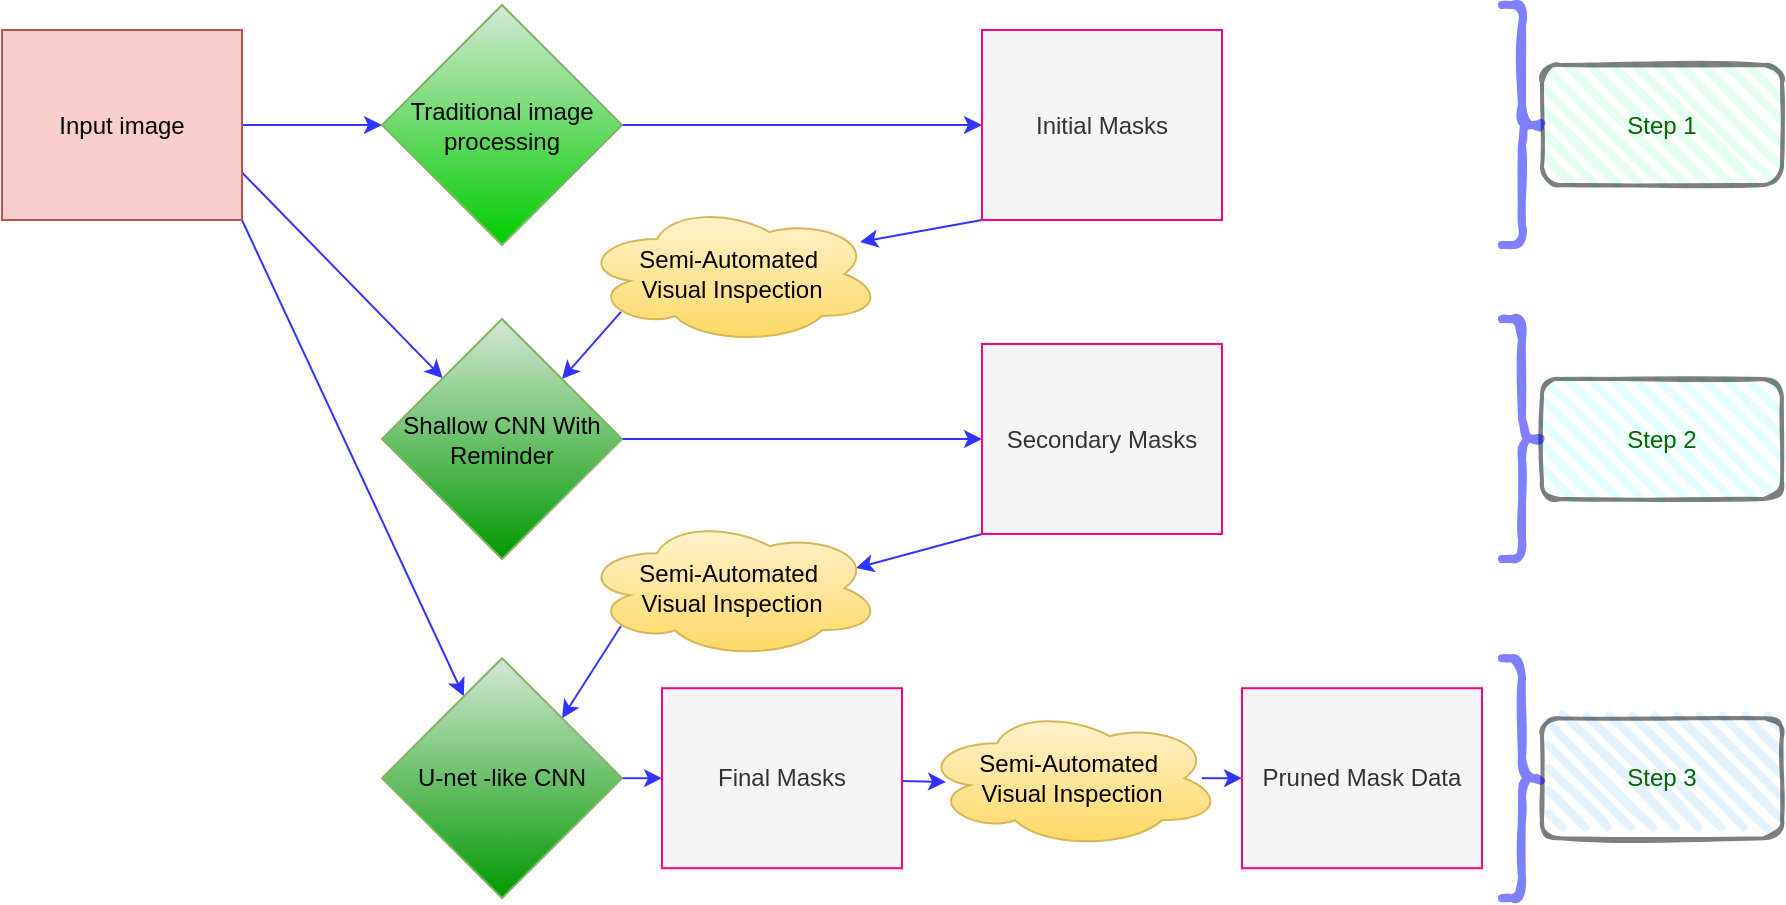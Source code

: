 <mxfile version="20.0.4" type="github">
  <diagram id="r9_r-VSVKq63BH939Twn" name="Page-1">
    <mxGraphModel dx="854" dy="468" grid="1" gridSize="10" guides="1" tooltips="1" connect="1" arrows="1" fold="1" page="1" pageScale="1" pageWidth="850" pageHeight="1100" math="0" shadow="0">
      <root>
        <mxCell id="0" />
        <mxCell id="1" parent="0" />
        <mxCell id="cdHtlaF4ST1oQyQ4LSar-21" value="" style="edgeStyle=none;rounded=0;orthogonalLoop=1;jettySize=auto;html=1;fillColor=#dae8fc;strokeColor=#3333FF;" edge="1" parent="1" source="cdHtlaF4ST1oQyQ4LSar-14" target="cdHtlaF4ST1oQyQ4LSar-20">
          <mxGeometry relative="1" as="geometry" />
        </mxCell>
        <mxCell id="cdHtlaF4ST1oQyQ4LSar-32" value="" style="edgeStyle=none;rounded=0;orthogonalLoop=1;jettySize=auto;html=1;exitX=1;exitY=0.75;exitDx=0;exitDy=0;fillColor=#dae8fc;strokeColor=#3333FF;" edge="1" parent="1" source="cdHtlaF4ST1oQyQ4LSar-14" target="cdHtlaF4ST1oQyQ4LSar-31">
          <mxGeometry relative="1" as="geometry" />
        </mxCell>
        <mxCell id="cdHtlaF4ST1oQyQ4LSar-44" style="edgeStyle=none;rounded=0;orthogonalLoop=1;jettySize=auto;html=1;exitX=1;exitY=1;exitDx=0;exitDy=0;fillColor=#dae8fc;strokeColor=#3333FF;" edge="1" parent="1" source="cdHtlaF4ST1oQyQ4LSar-14" target="cdHtlaF4ST1oQyQ4LSar-40">
          <mxGeometry relative="1" as="geometry" />
        </mxCell>
        <mxCell id="cdHtlaF4ST1oQyQ4LSar-14" value="Input image" style="rounded=1;whiteSpace=wrap;html=1;arcSize=0;fillColor=#f8cecc;strokeColor=#b85450;" vertex="1" parent="1">
          <mxGeometry x="210" y="490" width="120" height="95" as="geometry" />
        </mxCell>
        <mxCell id="cdHtlaF4ST1oQyQ4LSar-26" value="" style="edgeStyle=none;rounded=0;orthogonalLoop=1;jettySize=auto;html=1;fillColor=#dae8fc;strokeColor=#3333FF;exitX=1;exitY=0.5;exitDx=0;exitDy=0;" edge="1" parent="1" source="cdHtlaF4ST1oQyQ4LSar-20" target="cdHtlaF4ST1oQyQ4LSar-25">
          <mxGeometry relative="1" as="geometry">
            <mxPoint x="540" y="537.5" as="sourcePoint" />
          </mxGeometry>
        </mxCell>
        <mxCell id="cdHtlaF4ST1oQyQ4LSar-20" value="Traditional image processing" style="rhombus;whiteSpace=wrap;html=1;rounded=1;arcSize=0;fillColor=#d5e8d4;strokeColor=#82b366;gradientColor=#00CC00;" vertex="1" parent="1">
          <mxGeometry x="400" y="477.5" width="120" height="120" as="geometry" />
        </mxCell>
        <mxCell id="cdHtlaF4ST1oQyQ4LSar-28" value="" style="edgeStyle=none;rounded=0;orthogonalLoop=1;jettySize=auto;html=1;fillColor=#dae8fc;strokeColor=#3333FF;exitX=0;exitY=1;exitDx=0;exitDy=0;entryX=0.927;entryY=0.271;entryDx=0;entryDy=0;entryPerimeter=0;" edge="1" parent="1" source="cdHtlaF4ST1oQyQ4LSar-25" target="cdHtlaF4ST1oQyQ4LSar-27">
          <mxGeometry relative="1" as="geometry">
            <mxPoint x="700" y="590" as="sourcePoint" />
            <mxPoint x="652" y="594.5" as="targetPoint" />
          </mxGeometry>
        </mxCell>
        <mxCell id="cdHtlaF4ST1oQyQ4LSar-25" value="Initial Masks" style="whiteSpace=wrap;html=1;rounded=1;arcSize=0;fillColor=#f5f5f5;fontColor=#333333;strokeColor=#FF0080;" vertex="1" parent="1">
          <mxGeometry x="700" y="490" width="120" height="95" as="geometry" />
        </mxCell>
        <mxCell id="cdHtlaF4ST1oQyQ4LSar-29" style="edgeStyle=none;rounded=0;orthogonalLoop=1;jettySize=auto;html=1;entryX=1;entryY=0;entryDx=0;entryDy=0;fillColor=#dae8fc;strokeColor=#3333FF;exitX=0.13;exitY=0.77;exitDx=0;exitDy=0;exitPerimeter=0;" edge="1" parent="1" source="cdHtlaF4ST1oQyQ4LSar-27" target="cdHtlaF4ST1oQyQ4LSar-31">
          <mxGeometry relative="1" as="geometry">
            <mxPoint x="350" y="844.5" as="targetPoint" />
            <mxPoint x="520" y="637.5" as="sourcePoint" />
          </mxGeometry>
        </mxCell>
        <mxCell id="cdHtlaF4ST1oQyQ4LSar-27" value="Semi-Automated&amp;nbsp;&lt;br&gt;Visual Inspection" style="ellipse;shape=cloud;whiteSpace=wrap;html=1;rounded=1;arcSize=0;fillColor=#fff2cc;strokeColor=#d6b656;gradientColor=#ffd966;" vertex="1" parent="1">
          <mxGeometry x="500" y="577" width="150" height="70" as="geometry" />
        </mxCell>
        <mxCell id="cdHtlaF4ST1oQyQ4LSar-34" value="" style="edgeStyle=none;rounded=0;orthogonalLoop=1;jettySize=auto;html=1;fillColor=#dae8fc;strokeColor=#3333FF;exitX=1;exitY=0.5;exitDx=0;exitDy=0;" edge="1" parent="1" source="cdHtlaF4ST1oQyQ4LSar-31" target="cdHtlaF4ST1oQyQ4LSar-33">
          <mxGeometry relative="1" as="geometry">
            <mxPoint x="540" y="694.5" as="sourcePoint" />
          </mxGeometry>
        </mxCell>
        <mxCell id="cdHtlaF4ST1oQyQ4LSar-31" value="Shallow CNN With&lt;br&gt;Reminder" style="rhombus;whiteSpace=wrap;html=1;rounded=1;arcSize=0;fillColor=#d5e8d4;strokeColor=#82b366;gradientColor=#009900;" vertex="1" parent="1">
          <mxGeometry x="400" y="634.5" width="120" height="120" as="geometry" />
        </mxCell>
        <mxCell id="cdHtlaF4ST1oQyQ4LSar-39" value="" style="edgeStyle=none;rounded=0;orthogonalLoop=1;jettySize=auto;html=1;entryX=0.913;entryY=0.356;entryDx=0;entryDy=0;entryPerimeter=0;exitX=0;exitY=1;exitDx=0;exitDy=0;fillColor=#dae8fc;strokeColor=#3333FF;" edge="1" parent="1" source="cdHtlaF4ST1oQyQ4LSar-33" target="cdHtlaF4ST1oQyQ4LSar-37">
          <mxGeometry relative="1" as="geometry">
            <mxPoint x="706.065" y="722" as="sourcePoint" />
            <mxPoint x="659.95" y="753.98" as="targetPoint" />
          </mxGeometry>
        </mxCell>
        <mxCell id="cdHtlaF4ST1oQyQ4LSar-33" value="Secondary Masks" style="whiteSpace=wrap;html=1;rounded=1;arcSize=0;fillColor=#f5f5f5;fontColor=#333333;strokeColor=#FF0080;" vertex="1" parent="1">
          <mxGeometry x="700" y="647" width="120" height="95" as="geometry" />
        </mxCell>
        <mxCell id="cdHtlaF4ST1oQyQ4LSar-41" value="" style="edgeStyle=none;rounded=0;orthogonalLoop=1;jettySize=auto;html=1;fillColor=#dae8fc;strokeColor=#3333FF;exitX=0.13;exitY=0.77;exitDx=0;exitDy=0;exitPerimeter=0;entryX=1;entryY=0;entryDx=0;entryDy=0;" edge="1" parent="1" source="cdHtlaF4ST1oQyQ4LSar-37" target="cdHtlaF4ST1oQyQ4LSar-40">
          <mxGeometry relative="1" as="geometry">
            <mxPoint x="534.2" y="787.2" as="sourcePoint" />
            <mxPoint x="500.001" y="834.101" as="targetPoint" />
          </mxGeometry>
        </mxCell>
        <mxCell id="cdHtlaF4ST1oQyQ4LSar-37" value="Semi-Automated&amp;nbsp;&lt;br&gt;Visual Inspection" style="ellipse;shape=cloud;whiteSpace=wrap;html=1;rounded=1;arcSize=0;fillColor=#fff2cc;strokeColor=#d6b656;gradientColor=#ffd966;" vertex="1" parent="1">
          <mxGeometry x="500" y="734.1" width="150" height="70" as="geometry" />
        </mxCell>
        <mxCell id="cdHtlaF4ST1oQyQ4LSar-43" value="" style="edgeStyle=none;rounded=0;orthogonalLoop=1;jettySize=auto;html=1;fillColor=#dae8fc;strokeColor=#3333FF;exitX=1;exitY=0.5;exitDx=0;exitDy=0;" edge="1" parent="1" source="cdHtlaF4ST1oQyQ4LSar-40" target="cdHtlaF4ST1oQyQ4LSar-42">
          <mxGeometry relative="1" as="geometry">
            <mxPoint x="540" y="864.1" as="sourcePoint" />
          </mxGeometry>
        </mxCell>
        <mxCell id="cdHtlaF4ST1oQyQ4LSar-40" value="U-net -like CNN" style="rhombus;whiteSpace=wrap;html=1;rounded=1;arcSize=0;fillColor=#d5e8d4;strokeColor=#82b366;gradientColor=#009900;" vertex="1" parent="1">
          <mxGeometry x="400" y="804.1" width="120" height="120" as="geometry" />
        </mxCell>
        <mxCell id="cdHtlaF4ST1oQyQ4LSar-49" value="" style="edgeStyle=none;rounded=0;orthogonalLoop=1;jettySize=auto;html=1;fillColor=#dae8fc;strokeColor=#3333FF;entryX=0.08;entryY=0.527;entryDx=0;entryDy=0;entryPerimeter=0;" edge="1" parent="1" source="cdHtlaF4ST1oQyQ4LSar-42" target="cdHtlaF4ST1oQyQ4LSar-50">
          <mxGeometry relative="1" as="geometry">
            <mxPoint x="750" y="899.74" as="targetPoint" />
          </mxGeometry>
        </mxCell>
        <mxCell id="cdHtlaF4ST1oQyQ4LSar-42" value="Final Masks" style="whiteSpace=wrap;html=1;rounded=1;arcSize=0;fillColor=#f5f5f5;fontColor=#333333;strokeColor=#FF0080;" vertex="1" parent="1">
          <mxGeometry x="540" y="819.1" width="120" height="90" as="geometry" />
        </mxCell>
        <mxCell id="cdHtlaF4ST1oQyQ4LSar-52" value="" style="edgeStyle=none;rounded=0;orthogonalLoop=1;jettySize=auto;html=1;fillColor=#dae8fc;strokeColor=#3333FF;exitX=0.933;exitY=0.5;exitDx=0;exitDy=0;exitPerimeter=0;" edge="1" parent="1" source="cdHtlaF4ST1oQyQ4LSar-50" target="cdHtlaF4ST1oQyQ4LSar-51">
          <mxGeometry relative="1" as="geometry">
            <mxPoint x="830" y="864.1" as="sourcePoint" />
          </mxGeometry>
        </mxCell>
        <mxCell id="cdHtlaF4ST1oQyQ4LSar-50" value="Semi-Automated&amp;nbsp;&lt;br&gt;Visual Inspection" style="ellipse;shape=cloud;whiteSpace=wrap;html=1;rounded=1;arcSize=0;fillColor=#fff2cc;strokeColor=#d6b656;gradientColor=#ffd966;" vertex="1" parent="1">
          <mxGeometry x="670" y="829.1" width="150" height="70" as="geometry" />
        </mxCell>
        <mxCell id="cdHtlaF4ST1oQyQ4LSar-51" value="Pruned Mask Data" style="whiteSpace=wrap;html=1;rounded=1;arcSize=0;fillColor=#f5f5f5;fontColor=#333333;strokeColor=#FF0080;" vertex="1" parent="1">
          <mxGeometry x="830" y="819.1" width="120" height="90" as="geometry" />
        </mxCell>
        <mxCell id="cdHtlaF4ST1oQyQ4LSar-60" value="Step 1" style="rounded=1;whiteSpace=wrap;html=1;strokeWidth=2;fillWeight=4;hachureGap=8;hachureAngle=45;fillColor=#CCFFE6;sketch=1;gradientColor=none;shadow=0;glass=0;opacity=50;fontColor=#006600;" vertex="1" parent="1">
          <mxGeometry x="980" y="507.5" width="120" height="60" as="geometry" />
        </mxCell>
        <mxCell id="cdHtlaF4ST1oQyQ4LSar-61" value="Step 2" style="rounded=1;whiteSpace=wrap;html=1;strokeWidth=2;fillWeight=4;hachureGap=8;hachureAngle=45;fillColor=#CCFFFF;sketch=1;gradientColor=none;shadow=0;glass=0;opacity=50;fontColor=#006600;" vertex="1" parent="1">
          <mxGeometry x="980" y="664.5" width="120" height="60" as="geometry" />
        </mxCell>
        <mxCell id="cdHtlaF4ST1oQyQ4LSar-64" value="Step 3" style="rounded=1;whiteSpace=wrap;html=1;strokeWidth=2;fillWeight=4;hachureGap=8;hachureAngle=45;fillColor=#CCE5FF;sketch=1;gradientColor=none;shadow=0;glass=0;opacity=50;fontColor=#006600;" vertex="1" parent="1">
          <mxGeometry x="980" y="834.1" width="120" height="60" as="geometry" />
        </mxCell>
        <mxCell id="cdHtlaF4ST1oQyQ4LSar-65" value="" style="shape=curlyBracket;whiteSpace=wrap;html=1;rounded=1;flipH=1;shadow=0;glass=0;sketch=1;fontColor=#006600;strokeColor=#0000FF;fillColor=#0000CC;gradientColor=none;opacity=50;strokeWidth=4;" vertex="1" parent="1">
          <mxGeometry x="960" y="477.5" width="20" height="120" as="geometry" />
        </mxCell>
        <mxCell id="cdHtlaF4ST1oQyQ4LSar-66" value="" style="shape=curlyBracket;whiteSpace=wrap;html=1;rounded=1;flipH=1;shadow=0;glass=0;sketch=1;fontColor=#006600;strokeColor=#0000FF;fillColor=#0000CC;gradientColor=none;opacity=50;strokeWidth=4;" vertex="1" parent="1">
          <mxGeometry x="960" y="634.5" width="20" height="120" as="geometry" />
        </mxCell>
        <mxCell id="cdHtlaF4ST1oQyQ4LSar-67" value="" style="shape=curlyBracket;whiteSpace=wrap;html=1;rounded=1;flipH=1;shadow=0;glass=0;sketch=1;fontColor=#006600;strokeColor=#0000FF;fillColor=#0000CC;gradientColor=none;opacity=50;strokeWidth=4;" vertex="1" parent="1">
          <mxGeometry x="960" y="804.1" width="20" height="120" as="geometry" />
        </mxCell>
      </root>
    </mxGraphModel>
  </diagram>
</mxfile>

